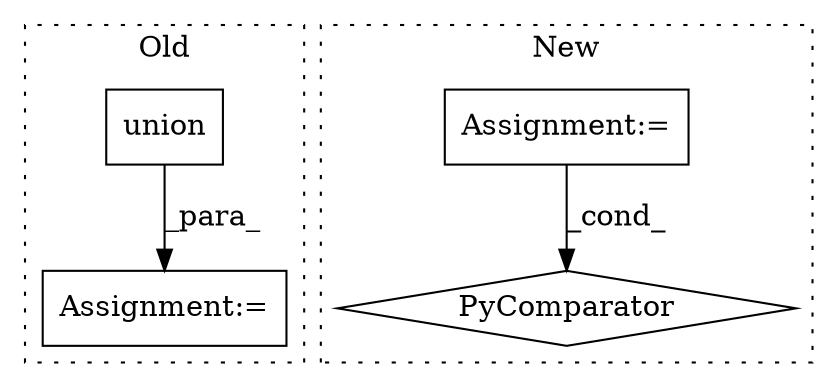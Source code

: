 digraph G {
subgraph cluster0 {
1 [label="union" a="32" s="1537,1552" l="6,1" shape="box"];
3 [label="Assignment:=" a="7" s="1514" l="48" shape="box"];
label = "Old";
style="dotted";
}
subgraph cluster1 {
2 [label="PyComparator" a="113" s="1727" l="45" shape="diamond"];
4 [label="Assignment:=" a="7" s="1567" l="1" shape="box"];
label = "New";
style="dotted";
}
1 -> 3 [label="_para_"];
4 -> 2 [label="_cond_"];
}